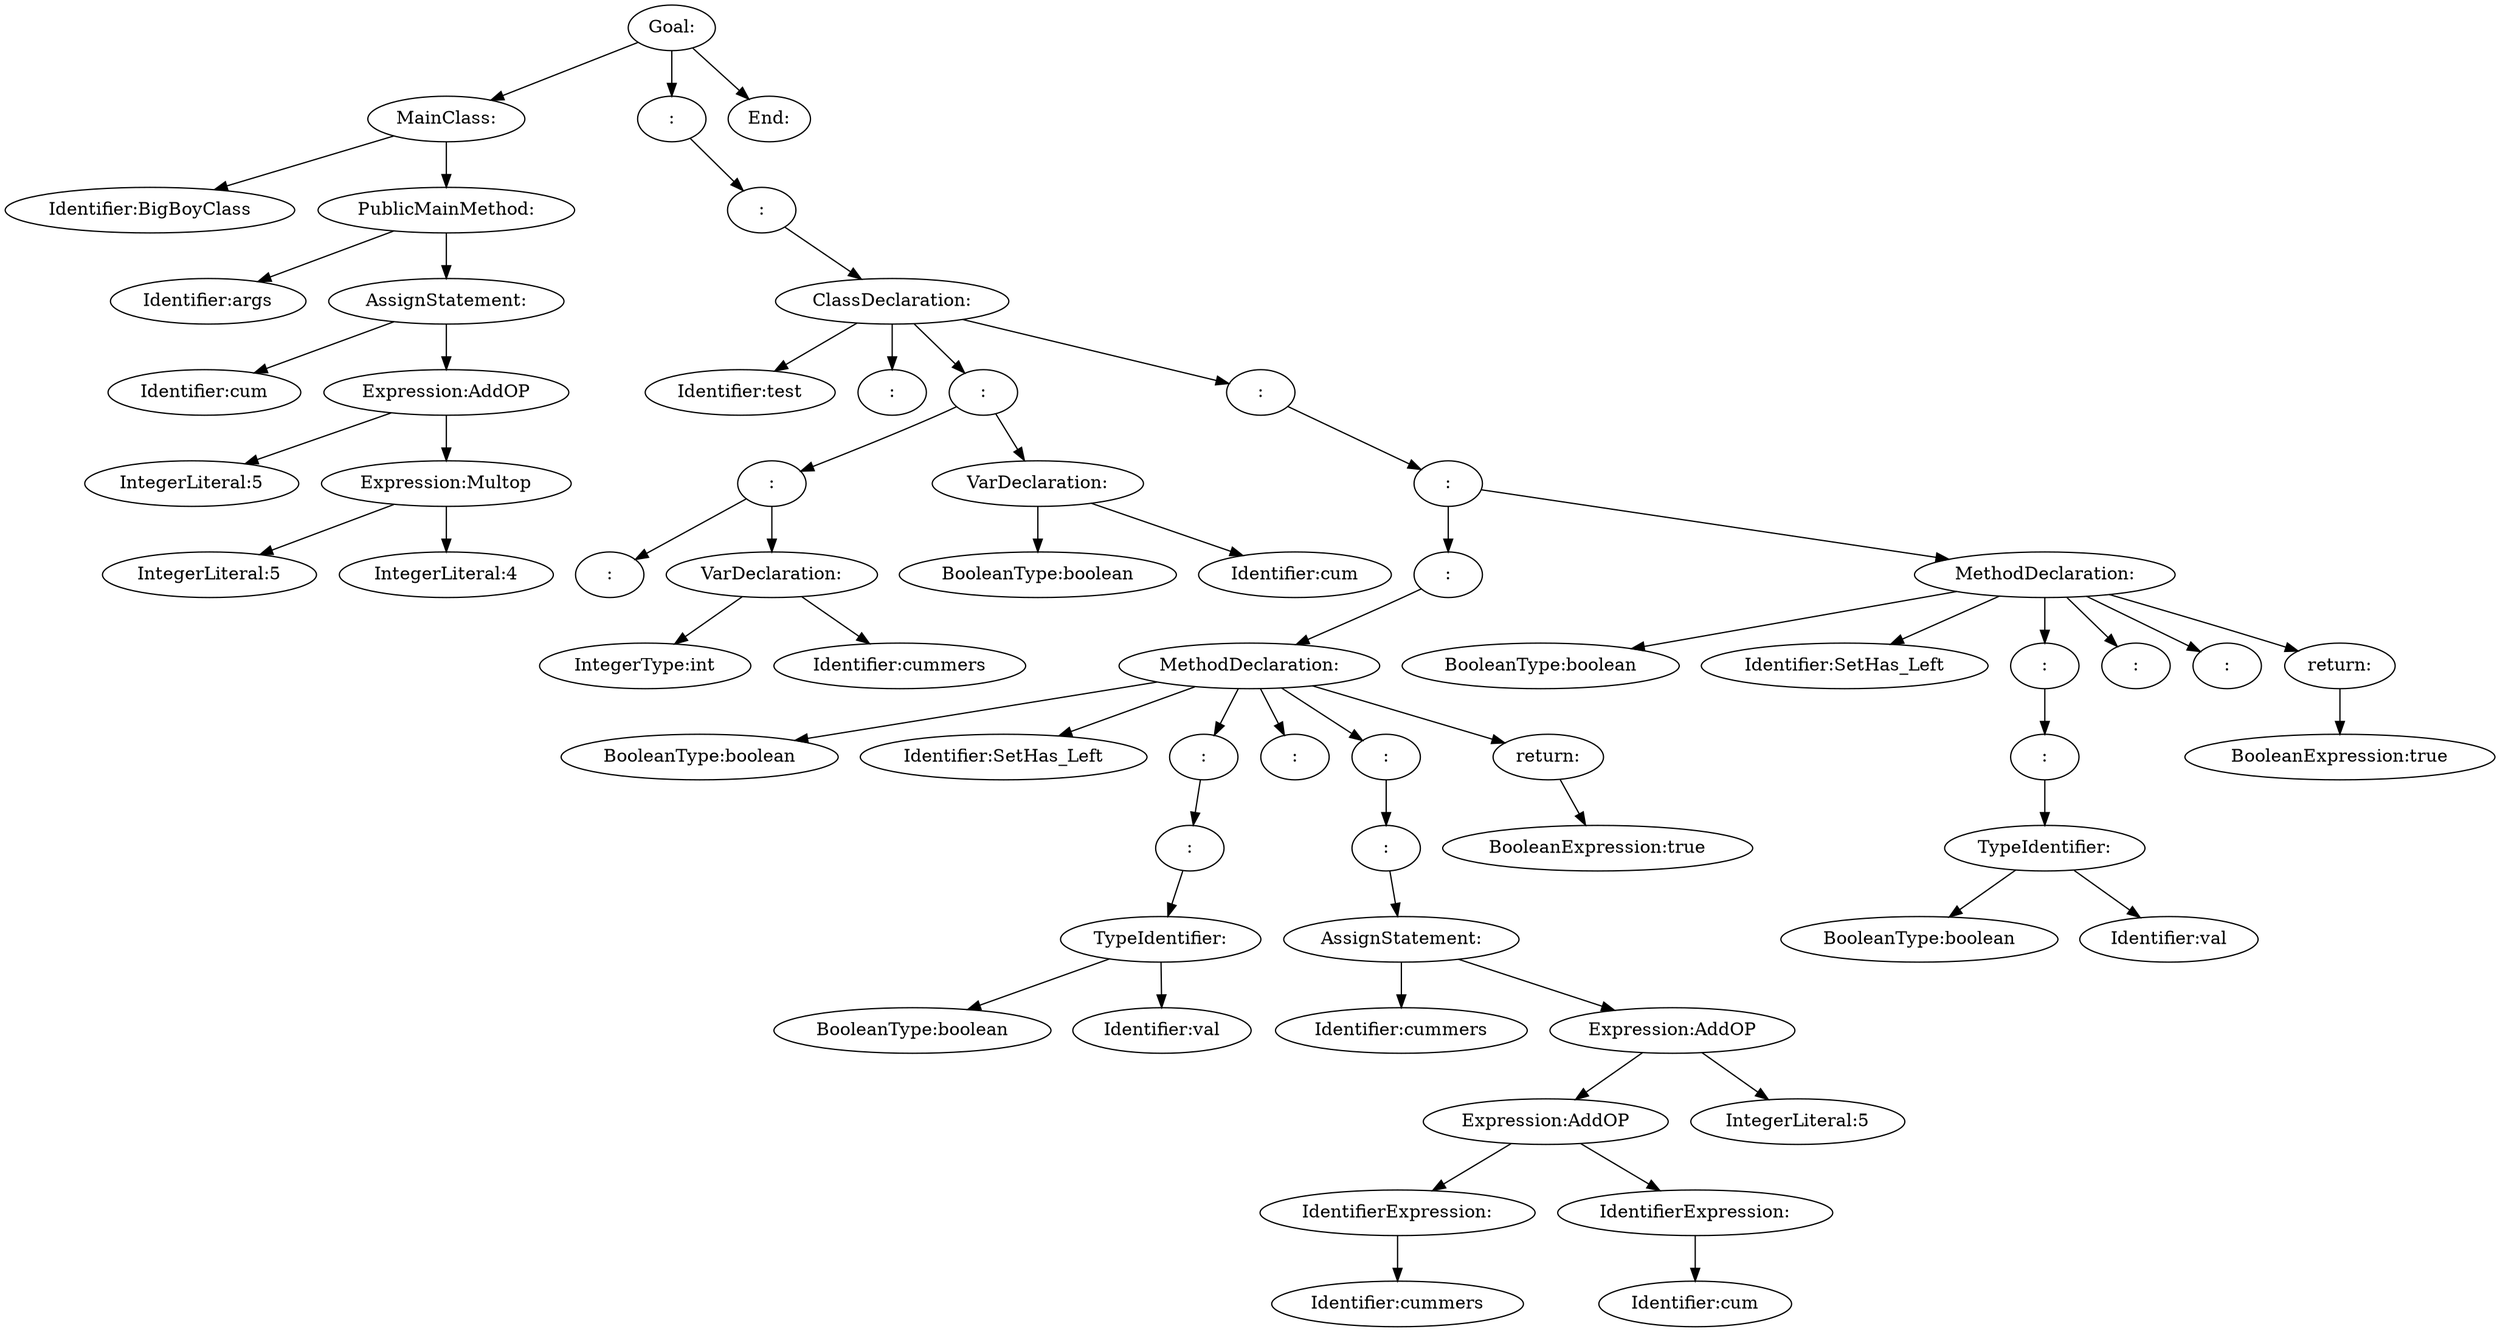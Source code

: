 digraph {
n0 [label="Goal:"];
n1 [label="MainClass:"];
n2 [label="Identifier:BigBoyClass"];
n1 -> n2
n3 [label="PublicMainMethod:"];
n4 [label="Identifier:args"];
n3 -> n4
n5 [label="AssignStatement:"];
n6 [label="Identifier:cum"];
n5 -> n6
n7 [label="Expression:AddOP"];
n8 [label="IntegerLiteral:5"];
n7 -> n8
n9 [label="Expression:Multop"];
n10 [label="IntegerLiteral:5"];
n9 -> n10
n11 [label="IntegerLiteral:4"];
n9 -> n11
n7 -> n9
n5 -> n7
n3 -> n5
n1 -> n3
n0 -> n1
n12 [label=":"];
n13 [label=":"];
n14 [label="ClassDeclaration:"];
n15 [label="Identifier:test"];
n14 -> n15
n16 [label=":"];
n14 -> n16
n17 [label=":"];
n18 [label=":"];
n19 [label=":"];
n18 -> n19
n20 [label="VarDeclaration:"];
n21 [label="IntegerType:int"];
n20 -> n21
n22 [label="Identifier:cummers"];
n20 -> n22
n18 -> n20
n17 -> n18
n23 [label="VarDeclaration:"];
n24 [label="BooleanType:boolean"];
n23 -> n24
n25 [label="Identifier:cum"];
n23 -> n25
n17 -> n23
n14 -> n17
n26 [label=":"];
n27 [label=":"];
n28 [label=":"];
n29 [label="MethodDeclaration:"];
n30 [label="BooleanType:boolean"];
n29 -> n30
n31 [label="Identifier:SetHas_Left"];
n29 -> n31
n32 [label=":"];
n33 [label=":"];
n34 [label="TypeIdentifier:"];
n35 [label="BooleanType:boolean"];
n34 -> n35
n36 [label="Identifier:val"];
n34 -> n36
n33 -> n34
n32 -> n33
n29 -> n32
n37 [label=":"];
n29 -> n37
n38 [label=":"];
n39 [label=":"];
n40 [label="AssignStatement:"];
n41 [label="Identifier:cummers"];
n40 -> n41
n42 [label="Expression:AddOP"];
n43 [label="Expression:AddOP"];
n44 [label="IdentifierExpression:"];
n45 [label="Identifier:cummers"];
n44 -> n45
n43 -> n44
n46 [label="IdentifierExpression:"];
n47 [label="Identifier:cum"];
n46 -> n47
n43 -> n46
n42 -> n43
n48 [label="IntegerLiteral:5"];
n42 -> n48
n40 -> n42
n39 -> n40
n38 -> n39
n29 -> n38
n49 [label="return:"];
n50 [label="BooleanExpression:true"];
n49 -> n50
n29 -> n49
n28 -> n29
n27 -> n28
n51 [label="MethodDeclaration:"];
n52 [label="BooleanType:boolean"];
n51 -> n52
n53 [label="Identifier:SetHas_Left"];
n51 -> n53
n54 [label=":"];
n55 [label=":"];
n56 [label="TypeIdentifier:"];
n57 [label="BooleanType:boolean"];
n56 -> n57
n58 [label="Identifier:val"];
n56 -> n58
n55 -> n56
n54 -> n55
n51 -> n54
n59 [label=":"];
n51 -> n59
n60 [label=":"];
n51 -> n60
n61 [label="return:"];
n62 [label="BooleanExpression:true"];
n61 -> n62
n51 -> n61
n27 -> n51
n26 -> n27
n14 -> n26
n13 -> n14
n12 -> n13
n0 -> n12
n63 [label="End:"];
n0 -> n63
}
